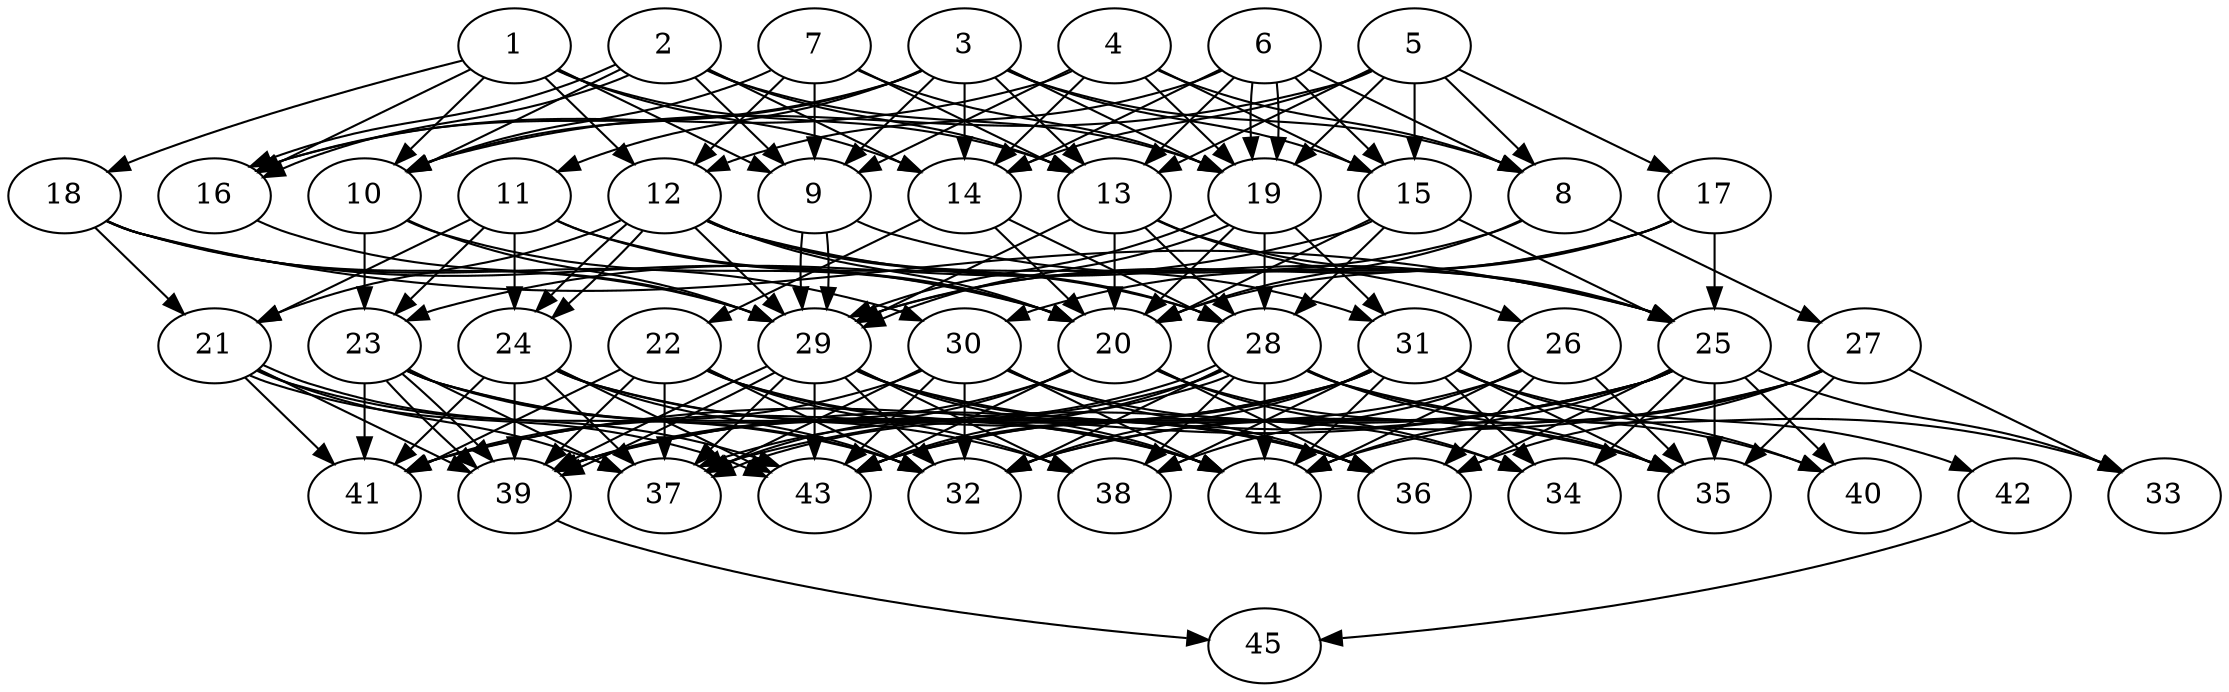 // DAG automatically generated by daggen at Thu Oct  3 14:07:25 2019
// ./daggen --dot -n 45 --ccr 0.5 --fat 0.7 --regular 0.5 --density 0.9 --mindata 5242880 --maxdata 52428800 
digraph G {
  1 [size="27471872", alpha="0.12", expect_size="13735936"] 
  1 -> 9 [size ="13735936"]
  1 -> 10 [size ="13735936"]
  1 -> 12 [size ="13735936"]
  1 -> 13 [size ="13735936"]
  1 -> 14 [size ="13735936"]
  1 -> 16 [size ="13735936"]
  1 -> 18 [size ="13735936"]
  2 [size="31105024", alpha="0.03", expect_size="15552512"] 
  2 -> 9 [size ="15552512"]
  2 -> 10 [size ="15552512"]
  2 -> 13 [size ="15552512"]
  2 -> 14 [size ="15552512"]
  2 -> 16 [size ="15552512"]
  2 -> 16 [size ="15552512"]
  2 -> 19 [size ="15552512"]
  3 [size="67061760", alpha="0.02", expect_size="33530880"] 
  3 -> 8 [size ="33530880"]
  3 -> 9 [size ="33530880"]
  3 -> 10 [size ="33530880"]
  3 -> 11 [size ="33530880"]
  3 -> 13 [size ="33530880"]
  3 -> 14 [size ="33530880"]
  3 -> 15 [size ="33530880"]
  3 -> 16 [size ="33530880"]
  3 -> 19 [size ="33530880"]
  4 [size="27469824", alpha="0.15", expect_size="13734912"] 
  4 -> 8 [size ="13734912"]
  4 -> 9 [size ="13734912"]
  4 -> 14 [size ="13734912"]
  4 -> 15 [size ="13734912"]
  4 -> 16 [size ="13734912"]
  4 -> 19 [size ="13734912"]
  5 [size="87293952", alpha="0.01", expect_size="43646976"] 
  5 -> 8 [size ="43646976"]
  5 -> 10 [size ="43646976"]
  5 -> 13 [size ="43646976"]
  5 -> 14 [size ="43646976"]
  5 -> 15 [size ="43646976"]
  5 -> 17 [size ="43646976"]
  5 -> 19 [size ="43646976"]
  6 [size="14080000", alpha="0.14", expect_size="7040000"] 
  6 -> 8 [size ="7040000"]
  6 -> 12 [size ="7040000"]
  6 -> 13 [size ="7040000"]
  6 -> 14 [size ="7040000"]
  6 -> 15 [size ="7040000"]
  6 -> 19 [size ="7040000"]
  6 -> 19 [size ="7040000"]
  7 [size="96714752", alpha="0.02", expect_size="48357376"] 
  7 -> 9 [size ="48357376"]
  7 -> 10 [size ="48357376"]
  7 -> 12 [size ="48357376"]
  7 -> 13 [size ="48357376"]
  7 -> 19 [size ="48357376"]
  8 [size="58415104", alpha="0.16", expect_size="29207552"] 
  8 -> 20 [size ="29207552"]
  8 -> 27 [size ="29207552"]
  8 -> 29 [size ="29207552"]
  9 [size="71200768", alpha="0.17", expect_size="35600384"] 
  9 -> 25 [size ="35600384"]
  9 -> 29 [size ="35600384"]
  9 -> 29 [size ="35600384"]
  10 [size="15845376", alpha="0.06", expect_size="7922688"] 
  10 -> 20 [size ="7922688"]
  10 -> 23 [size ="7922688"]
  10 -> 29 [size ="7922688"]
  11 [size="51251200", alpha="0.13", expect_size="25625600"] 
  11 -> 20 [size ="25625600"]
  11 -> 21 [size ="25625600"]
  11 -> 23 [size ="25625600"]
  11 -> 24 [size ="25625600"]
  11 -> 28 [size ="25625600"]
  12 [size="14831616", alpha="0.15", expect_size="7415808"] 
  12 -> 20 [size ="7415808"]
  12 -> 21 [size ="7415808"]
  12 -> 24 [size ="7415808"]
  12 -> 24 [size ="7415808"]
  12 -> 25 [size ="7415808"]
  12 -> 28 [size ="7415808"]
  12 -> 29 [size ="7415808"]
  12 -> 31 [size ="7415808"]
  13 [size="26828800", alpha="0.09", expect_size="13414400"] 
  13 -> 20 [size ="13414400"]
  13 -> 25 [size ="13414400"]
  13 -> 26 [size ="13414400"]
  13 -> 28 [size ="13414400"]
  13 -> 29 [size ="13414400"]
  14 [size="35131392", alpha="0.14", expect_size="17565696"] 
  14 -> 20 [size ="17565696"]
  14 -> 22 [size ="17565696"]
  14 -> 28 [size ="17565696"]
  15 [size="104046592", alpha="0.14", expect_size="52023296"] 
  15 -> 20 [size ="52023296"]
  15 -> 23 [size ="52023296"]
  15 -> 25 [size ="52023296"]
  15 -> 28 [size ="52023296"]
  16 [size="12863488", alpha="0.09", expect_size="6431744"] 
  16 -> 29 [size ="6431744"]
  17 [size="78948352", alpha="0.17", expect_size="39474176"] 
  17 -> 20 [size ="39474176"]
  17 -> 25 [size ="39474176"]
  17 -> 29 [size ="39474176"]
  17 -> 30 [size ="39474176"]
  18 [size="86136832", alpha="0.19", expect_size="43068416"] 
  18 -> 20 [size ="43068416"]
  18 -> 21 [size ="43068416"]
  18 -> 25 [size ="43068416"]
  18 -> 29 [size ="43068416"]
  18 -> 30 [size ="43068416"]
  19 [size="65103872", alpha="0.10", expect_size="32551936"] 
  19 -> 20 [size ="32551936"]
  19 -> 28 [size ="32551936"]
  19 -> 29 [size ="32551936"]
  19 -> 29 [size ="32551936"]
  19 -> 31 [size ="32551936"]
  20 [size="50647040", alpha="0.10", expect_size="25323520"] 
  20 -> 34 [size ="25323520"]
  20 -> 35 [size ="25323520"]
  20 -> 36 [size ="25323520"]
  20 -> 37 [size ="25323520"]
  20 -> 39 [size ="25323520"]
  20 -> 43 [size ="25323520"]
  21 [size="77953024", alpha="0.13", expect_size="38976512"] 
  21 -> 32 [size ="38976512"]
  21 -> 37 [size ="38976512"]
  21 -> 39 [size ="38976512"]
  21 -> 41 [size ="38976512"]
  21 -> 43 [size ="38976512"]
  21 -> 43 [size ="38976512"]
  22 [size="43141120", alpha="0.20", expect_size="21570560"] 
  22 -> 32 [size ="21570560"]
  22 -> 36 [size ="21570560"]
  22 -> 37 [size ="21570560"]
  22 -> 38 [size ="21570560"]
  22 -> 39 [size ="21570560"]
  22 -> 41 [size ="21570560"]
  22 -> 44 [size ="21570560"]
  23 [size="17459200", alpha="0.19", expect_size="8729600"] 
  23 -> 32 [size ="8729600"]
  23 -> 37 [size ="8729600"]
  23 -> 38 [size ="8729600"]
  23 -> 39 [size ="8729600"]
  23 -> 39 [size ="8729600"]
  23 -> 41 [size ="8729600"]
  23 -> 44 [size ="8729600"]
  24 [size="61677568", alpha="0.02", expect_size="30838784"] 
  24 -> 32 [size ="30838784"]
  24 -> 36 [size ="30838784"]
  24 -> 37 [size ="30838784"]
  24 -> 39 [size ="30838784"]
  24 -> 41 [size ="30838784"]
  24 -> 43 [size ="30838784"]
  24 -> 44 [size ="30838784"]
  25 [size="34193408", alpha="0.01", expect_size="17096704"] 
  25 -> 32 [size ="17096704"]
  25 -> 33 [size ="17096704"]
  25 -> 34 [size ="17096704"]
  25 -> 35 [size ="17096704"]
  25 -> 36 [size ="17096704"]
  25 -> 39 [size ="17096704"]
  25 -> 40 [size ="17096704"]
  25 -> 41 [size ="17096704"]
  25 -> 43 [size ="17096704"]
  25 -> 44 [size ="17096704"]
  26 [size="99106816", alpha="0.01", expect_size="49553408"] 
  26 -> 35 [size ="49553408"]
  26 -> 36 [size ="49553408"]
  26 -> 38 [size ="49553408"]
  26 -> 43 [size ="49553408"]
  26 -> 44 [size ="49553408"]
  27 [size="46598144", alpha="0.20", expect_size="23299072"] 
  27 -> 32 [size ="23299072"]
  27 -> 33 [size ="23299072"]
  27 -> 35 [size ="23299072"]
  27 -> 36 [size ="23299072"]
  27 -> 37 [size ="23299072"]
  27 -> 44 [size ="23299072"]
  28 [size="32520192", alpha="0.08", expect_size="16260096"] 
  28 -> 32 [size ="16260096"]
  28 -> 33 [size ="16260096"]
  28 -> 35 [size ="16260096"]
  28 -> 37 [size ="16260096"]
  28 -> 37 [size ="16260096"]
  28 -> 38 [size ="16260096"]
  28 -> 39 [size ="16260096"]
  28 -> 40 [size ="16260096"]
  28 -> 43 [size ="16260096"]
  28 -> 44 [size ="16260096"]
  29 [size="29470720", alpha="0.09", expect_size="14735360"] 
  29 -> 32 [size ="14735360"]
  29 -> 35 [size ="14735360"]
  29 -> 36 [size ="14735360"]
  29 -> 37 [size ="14735360"]
  29 -> 38 [size ="14735360"]
  29 -> 39 [size ="14735360"]
  29 -> 39 [size ="14735360"]
  29 -> 43 [size ="14735360"]
  29 -> 44 [size ="14735360"]
  30 [size="78389248", alpha="0.12", expect_size="39194624"] 
  30 -> 32 [size ="39194624"]
  30 -> 34 [size ="39194624"]
  30 -> 36 [size ="39194624"]
  30 -> 37 [size ="39194624"]
  30 -> 41 [size ="39194624"]
  30 -> 43 [size ="39194624"]
  30 -> 44 [size ="39194624"]
  31 [size="29839360", alpha="0.03", expect_size="14919680"] 
  31 -> 32 [size ="14919680"]
  31 -> 34 [size ="14919680"]
  31 -> 35 [size ="14919680"]
  31 -> 38 [size ="14919680"]
  31 -> 39 [size ="14919680"]
  31 -> 40 [size ="14919680"]
  31 -> 41 [size ="14919680"]
  31 -> 42 [size ="14919680"]
  31 -> 43 [size ="14919680"]
  31 -> 44 [size ="14919680"]
  32 [size="89546752", alpha="0.14", expect_size="44773376"] 
  33 [size="89389056", alpha="0.10", expect_size="44694528"] 
  34 [size="85946368", alpha="0.10", expect_size="42973184"] 
  35 [size="96198656", alpha="0.11", expect_size="48099328"] 
  36 [size="102584320", alpha="0.12", expect_size="51292160"] 
  37 [size="14329856", alpha="0.07", expect_size="7164928"] 
  38 [size="12034048", alpha="0.19", expect_size="6017024"] 
  39 [size="49258496", alpha="0.02", expect_size="24629248"] 
  39 -> 45 [size ="24629248"]
  40 [size="92346368", alpha="0.14", expect_size="46173184"] 
  41 [size="52287488", alpha="0.19", expect_size="26143744"] 
  42 [size="64221184", alpha="0.12", expect_size="32110592"] 
  42 -> 45 [size ="32110592"]
  43 [size="38123520", alpha="0.07", expect_size="19061760"] 
  44 [size="84707328", alpha="0.12", expect_size="42353664"] 
  45 [size="39878656", alpha="0.02", expect_size="19939328"] 
}
